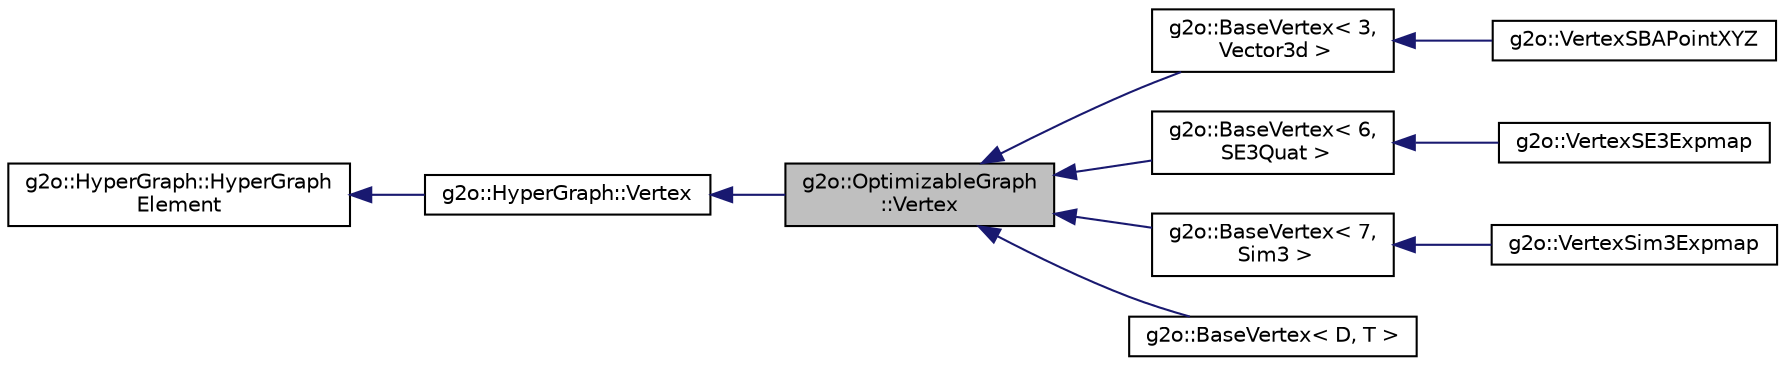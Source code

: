 digraph "g2o::OptimizableGraph::Vertex"
{
  edge [fontname="Helvetica",fontsize="10",labelfontname="Helvetica",labelfontsize="10"];
  node [fontname="Helvetica",fontsize="10",shape=record];
  rankdir="LR";
  Node0 [label="g2o::OptimizableGraph\l::Vertex",height=0.2,width=0.4,color="black", fillcolor="grey75", style="filled", fontcolor="black"];
  Node1 -> Node0 [dir="back",color="midnightblue",fontsize="10",style="solid",fontname="Helvetica"];
  Node1 [label="g2o::HyperGraph::Vertex",height=0.2,width=0.4,color="black", fillcolor="white", style="filled",URL="$classg2o_1_1_hyper_graph_1_1_vertex.html",tooltip="abstract Vertex, your types must derive from that one "];
  Node2 -> Node1 [dir="back",color="midnightblue",fontsize="10",style="solid",fontname="Helvetica"];
  Node2 [label="g2o::HyperGraph::HyperGraph\lElement",height=0.2,width=0.4,color="black", fillcolor="white", style="filled",URL="$structg2o_1_1_hyper_graph_1_1_hyper_graph_element.html"];
  Node0 -> Node3 [dir="back",color="midnightblue",fontsize="10",style="solid",fontname="Helvetica"];
  Node3 [label="g2o::BaseVertex\< 3,\l Vector3d \>",height=0.2,width=0.4,color="black", fillcolor="white", style="filled",URL="$classg2o_1_1_base_vertex.html"];
  Node3 -> Node4 [dir="back",color="midnightblue",fontsize="10",style="solid",fontname="Helvetica"];
  Node4 [label="g2o::VertexSBAPointXYZ",height=0.2,width=0.4,color="black", fillcolor="white", style="filled",URL="$classg2o_1_1_vertex_s_b_a_point_x_y_z.html",tooltip="Point vertex, XYZ. "];
  Node0 -> Node5 [dir="back",color="midnightblue",fontsize="10",style="solid",fontname="Helvetica"];
  Node5 [label="g2o::BaseVertex\< 6,\l SE3Quat \>",height=0.2,width=0.4,color="black", fillcolor="white", style="filled",URL="$classg2o_1_1_base_vertex.html"];
  Node5 -> Node6 [dir="back",color="midnightblue",fontsize="10",style="solid",fontname="Helvetica"];
  Node6 [label="g2o::VertexSE3Expmap",height=0.2,width=0.4,color="black", fillcolor="white", style="filled",URL="$classg2o_1_1_vertex_s_e3_expmap.html",tooltip="SE3 Vertex parameterized internally with a transformation matrix and externally with its exponential ..."];
  Node0 -> Node7 [dir="back",color="midnightblue",fontsize="10",style="solid",fontname="Helvetica"];
  Node7 [label="g2o::BaseVertex\< 7,\l Sim3 \>",height=0.2,width=0.4,color="black", fillcolor="white", style="filled",URL="$classg2o_1_1_base_vertex.html"];
  Node7 -> Node8 [dir="back",color="midnightblue",fontsize="10",style="solid",fontname="Helvetica"];
  Node8 [label="g2o::VertexSim3Expmap",height=0.2,width=0.4,color="black", fillcolor="white", style="filled",URL="$classg2o_1_1_vertex_sim3_expmap.html",tooltip="Sim3 Vertex, (x,y,z,qw,qx,qy,qz) the parameterization for the increments constructed is a 7d vector (..."];
  Node0 -> Node9 [dir="back",color="midnightblue",fontsize="10",style="solid",fontname="Helvetica"];
  Node9 [label="g2o::BaseVertex\< D, T \>",height=0.2,width=0.4,color="black", fillcolor="white", style="filled",URL="$classg2o_1_1_base_vertex.html",tooltip="Templatized BaseVertex. "];
}
